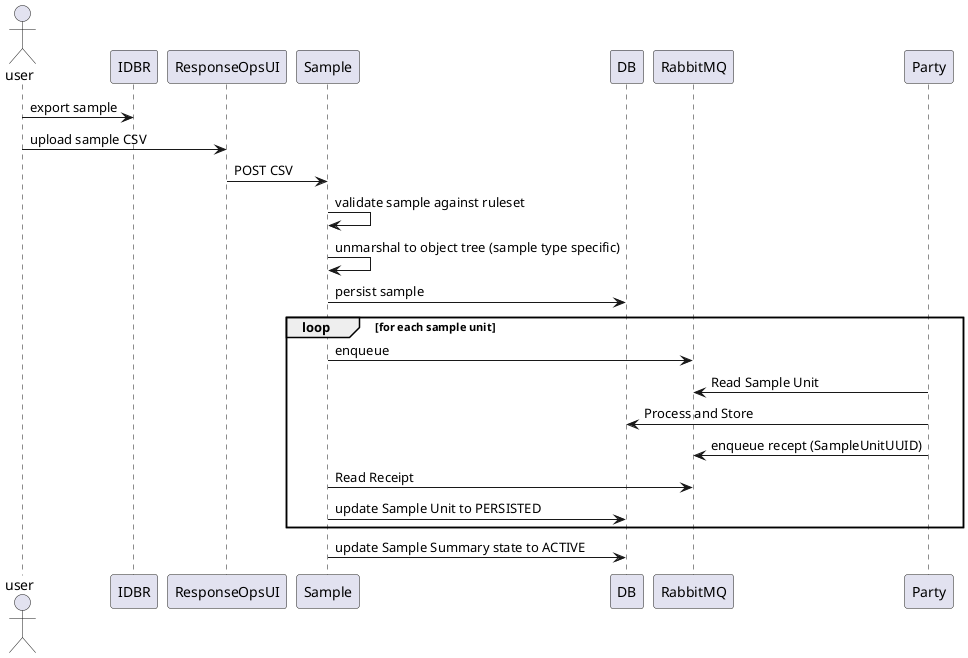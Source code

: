 @startuml
actor user
user -> IDBR: export sample
user -> ResponseOpsUI: upload sample CSV
ResponseOpsUI -> Sample:POST CSV
Sample -> Sample: validate sample against ruleset
Sample -> Sample: unmarshal to object tree (sample type specific)
Sample -> DB: persist sample
loop for each sample unit
  Sample -> RabbitMQ: enqueue
  Party -> RabbitMQ: Read Sample Unit
  Party -> DB: Process and Store
  Party -> RabbitMQ: enqueue recept (SampleUnitUUID)
  Sample -> RabbitMQ: Read Receipt
  Sample -> DB : update Sample Unit to PERSISTED
end
Sample -> DB: update Sample Summary state to ACTIVE
@enduml

